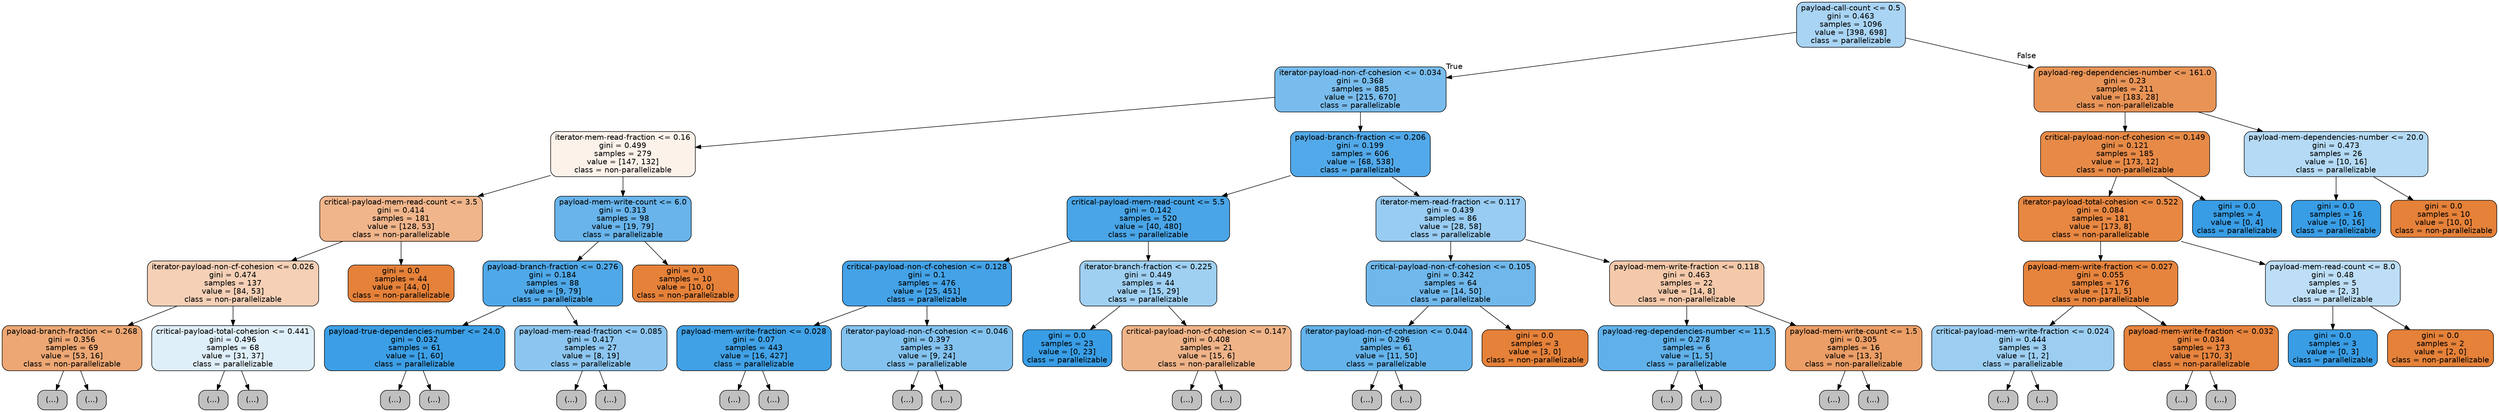 digraph Tree {
node [shape=box, style="filled, rounded", color="black", fontname=helvetica] ;
edge [fontname=helvetica] ;
0 [label="payload-call-count <= 0.5\ngini = 0.463\nsamples = 1096\nvalue = [398, 698]\nclass = parallelizable", fillcolor="#399de56e"] ;
1 [label="iterator-payload-non-cf-cohesion <= 0.034\ngini = 0.368\nsamples = 885\nvalue = [215, 670]\nclass = parallelizable", fillcolor="#399de5ad"] ;
0 -> 1 [labeldistance=2.5, labelangle=45, headlabel="True"] ;
2 [label="iterator-mem-read-fraction <= 0.16\ngini = 0.499\nsamples = 279\nvalue = [147, 132]\nclass = non-parallelizable", fillcolor="#e581391a"] ;
1 -> 2 ;
3 [label="critical-payload-mem-read-count <= 3.5\ngini = 0.414\nsamples = 181\nvalue = [128, 53]\nclass = non-parallelizable", fillcolor="#e5813995"] ;
2 -> 3 ;
4 [label="iterator-payload-non-cf-cohesion <= 0.026\ngini = 0.474\nsamples = 137\nvalue = [84, 53]\nclass = non-parallelizable", fillcolor="#e581395e"] ;
3 -> 4 ;
5 [label="payload-branch-fraction <= 0.268\ngini = 0.356\nsamples = 69\nvalue = [53, 16]\nclass = non-parallelizable", fillcolor="#e58139b2"] ;
4 -> 5 ;
6 [label="(...)", fillcolor="#C0C0C0"] ;
5 -> 6 ;
23 [label="(...)", fillcolor="#C0C0C0"] ;
5 -> 23 ;
28 [label="critical-payload-total-cohesion <= 0.441\ngini = 0.496\nsamples = 68\nvalue = [31, 37]\nclass = parallelizable", fillcolor="#399de529"] ;
4 -> 28 ;
29 [label="(...)", fillcolor="#C0C0C0"] ;
28 -> 29 ;
46 [label="(...)", fillcolor="#C0C0C0"] ;
28 -> 46 ;
51 [label="gini = 0.0\nsamples = 44\nvalue = [44, 0]\nclass = non-parallelizable", fillcolor="#e58139ff"] ;
3 -> 51 ;
52 [label="payload-mem-write-count <= 6.0\ngini = 0.313\nsamples = 98\nvalue = [19, 79]\nclass = parallelizable", fillcolor="#399de5c2"] ;
2 -> 52 ;
53 [label="payload-branch-fraction <= 0.276\ngini = 0.184\nsamples = 88\nvalue = [9, 79]\nclass = parallelizable", fillcolor="#399de5e2"] ;
52 -> 53 ;
54 [label="payload-true-dependencies-number <= 24.0\ngini = 0.032\nsamples = 61\nvalue = [1, 60]\nclass = parallelizable", fillcolor="#399de5fb"] ;
53 -> 54 ;
55 [label="(...)", fillcolor="#C0C0C0"] ;
54 -> 55 ;
58 [label="(...)", fillcolor="#C0C0C0"] ;
54 -> 58 ;
59 [label="payload-mem-read-fraction <= 0.085\ngini = 0.417\nsamples = 27\nvalue = [8, 19]\nclass = parallelizable", fillcolor="#399de594"] ;
53 -> 59 ;
60 [label="(...)", fillcolor="#C0C0C0"] ;
59 -> 60 ;
69 [label="(...)", fillcolor="#C0C0C0"] ;
59 -> 69 ;
72 [label="gini = 0.0\nsamples = 10\nvalue = [10, 0]\nclass = non-parallelizable", fillcolor="#e58139ff"] ;
52 -> 72 ;
73 [label="payload-branch-fraction <= 0.206\ngini = 0.199\nsamples = 606\nvalue = [68, 538]\nclass = parallelizable", fillcolor="#399de5df"] ;
1 -> 73 ;
74 [label="critical-payload-mem-read-count <= 5.5\ngini = 0.142\nsamples = 520\nvalue = [40, 480]\nclass = parallelizable", fillcolor="#399de5ea"] ;
73 -> 74 ;
75 [label="critical-payload-non-cf-cohesion <= 0.128\ngini = 0.1\nsamples = 476\nvalue = [25, 451]\nclass = parallelizable", fillcolor="#399de5f1"] ;
74 -> 75 ;
76 [label="payload-mem-write-fraction <= 0.028\ngini = 0.07\nsamples = 443\nvalue = [16, 427]\nclass = parallelizable", fillcolor="#399de5f5"] ;
75 -> 76 ;
77 [label="(...)", fillcolor="#C0C0C0"] ;
76 -> 77 ;
82 [label="(...)", fillcolor="#C0C0C0"] ;
76 -> 82 ;
121 [label="iterator-payload-non-cf-cohesion <= 0.046\ngini = 0.397\nsamples = 33\nvalue = [9, 24]\nclass = parallelizable", fillcolor="#399de59f"] ;
75 -> 121 ;
122 [label="(...)", fillcolor="#C0C0C0"] ;
121 -> 122 ;
129 [label="(...)", fillcolor="#C0C0C0"] ;
121 -> 129 ;
136 [label="iterator-branch-fraction <= 0.225\ngini = 0.449\nsamples = 44\nvalue = [15, 29]\nclass = parallelizable", fillcolor="#399de57b"] ;
74 -> 136 ;
137 [label="gini = 0.0\nsamples = 23\nvalue = [0, 23]\nclass = parallelizable", fillcolor="#399de5ff"] ;
136 -> 137 ;
138 [label="critical-payload-non-cf-cohesion <= 0.147\ngini = 0.408\nsamples = 21\nvalue = [15, 6]\nclass = non-parallelizable", fillcolor="#e5813999"] ;
136 -> 138 ;
139 [label="(...)", fillcolor="#C0C0C0"] ;
138 -> 139 ;
140 [label="(...)", fillcolor="#C0C0C0"] ;
138 -> 140 ;
145 [label="iterator-mem-read-fraction <= 0.117\ngini = 0.439\nsamples = 86\nvalue = [28, 58]\nclass = parallelizable", fillcolor="#399de584"] ;
73 -> 145 ;
146 [label="critical-payload-non-cf-cohesion <= 0.105\ngini = 0.342\nsamples = 64\nvalue = [14, 50]\nclass = parallelizable", fillcolor="#399de5b8"] ;
145 -> 146 ;
147 [label="iterator-payload-non-cf-cohesion <= 0.044\ngini = 0.296\nsamples = 61\nvalue = [11, 50]\nclass = parallelizable", fillcolor="#399de5c7"] ;
146 -> 147 ;
148 [label="(...)", fillcolor="#C0C0C0"] ;
147 -> 148 ;
153 [label="(...)", fillcolor="#C0C0C0"] ;
147 -> 153 ;
162 [label="gini = 0.0\nsamples = 3\nvalue = [3, 0]\nclass = non-parallelizable", fillcolor="#e58139ff"] ;
146 -> 162 ;
163 [label="payload-mem-write-fraction <= 0.118\ngini = 0.463\nsamples = 22\nvalue = [14, 8]\nclass = non-parallelizable", fillcolor="#e581396d"] ;
145 -> 163 ;
164 [label="payload-reg-dependencies-number <= 11.5\ngini = 0.278\nsamples = 6\nvalue = [1, 5]\nclass = parallelizable", fillcolor="#399de5cc"] ;
163 -> 164 ;
165 [label="(...)", fillcolor="#C0C0C0"] ;
164 -> 165 ;
166 [label="(...)", fillcolor="#C0C0C0"] ;
164 -> 166 ;
167 [label="payload-mem-write-count <= 1.5\ngini = 0.305\nsamples = 16\nvalue = [13, 3]\nclass = non-parallelizable", fillcolor="#e58139c4"] ;
163 -> 167 ;
168 [label="(...)", fillcolor="#C0C0C0"] ;
167 -> 168 ;
173 [label="(...)", fillcolor="#C0C0C0"] ;
167 -> 173 ;
174 [label="payload-reg-dependencies-number <= 161.0\ngini = 0.23\nsamples = 211\nvalue = [183, 28]\nclass = non-parallelizable", fillcolor="#e58139d8"] ;
0 -> 174 [labeldistance=2.5, labelangle=-45, headlabel="False"] ;
175 [label="critical-payload-non-cf-cohesion <= 0.149\ngini = 0.121\nsamples = 185\nvalue = [173, 12]\nclass = non-parallelizable", fillcolor="#e58139ed"] ;
174 -> 175 ;
176 [label="iterator-payload-total-cohesion <= 0.522\ngini = 0.084\nsamples = 181\nvalue = [173, 8]\nclass = non-parallelizable", fillcolor="#e58139f3"] ;
175 -> 176 ;
177 [label="payload-mem-write-fraction <= 0.027\ngini = 0.055\nsamples = 176\nvalue = [171, 5]\nclass = non-parallelizable", fillcolor="#e58139f8"] ;
176 -> 177 ;
178 [label="critical-payload-mem-write-fraction <= 0.024\ngini = 0.444\nsamples = 3\nvalue = [1, 2]\nclass = parallelizable", fillcolor="#399de57f"] ;
177 -> 178 ;
179 [label="(...)", fillcolor="#C0C0C0"] ;
178 -> 179 ;
180 [label="(...)", fillcolor="#C0C0C0"] ;
178 -> 180 ;
181 [label="payload-mem-write-fraction <= 0.032\ngini = 0.034\nsamples = 173\nvalue = [170, 3]\nclass = non-parallelizable", fillcolor="#e58139fa"] ;
177 -> 181 ;
182 [label="(...)", fillcolor="#C0C0C0"] ;
181 -> 182 ;
185 [label="(...)", fillcolor="#C0C0C0"] ;
181 -> 185 ;
192 [label="payload-mem-read-count <= 8.0\ngini = 0.48\nsamples = 5\nvalue = [2, 3]\nclass = parallelizable", fillcolor="#399de555"] ;
176 -> 192 ;
193 [label="gini = 0.0\nsamples = 3\nvalue = [0, 3]\nclass = parallelizable", fillcolor="#399de5ff"] ;
192 -> 193 ;
194 [label="gini = 0.0\nsamples = 2\nvalue = [2, 0]\nclass = non-parallelizable", fillcolor="#e58139ff"] ;
192 -> 194 ;
195 [label="gini = 0.0\nsamples = 4\nvalue = [0, 4]\nclass = parallelizable", fillcolor="#399de5ff"] ;
175 -> 195 ;
196 [label="payload-mem-dependencies-number <= 20.0\ngini = 0.473\nsamples = 26\nvalue = [10, 16]\nclass = parallelizable", fillcolor="#399de560"] ;
174 -> 196 ;
197 [label="gini = 0.0\nsamples = 16\nvalue = [0, 16]\nclass = parallelizable", fillcolor="#399de5ff"] ;
196 -> 197 ;
198 [label="gini = 0.0\nsamples = 10\nvalue = [10, 0]\nclass = non-parallelizable", fillcolor="#e58139ff"] ;
196 -> 198 ;
}